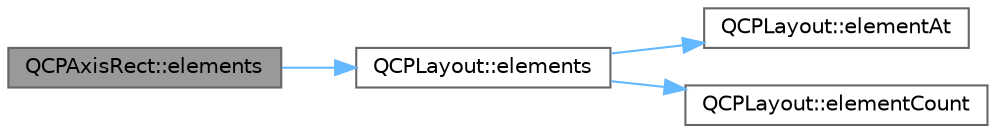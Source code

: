 digraph "QCPAxisRect::elements"
{
 // LATEX_PDF_SIZE
  bgcolor="transparent";
  edge [fontname=Helvetica,fontsize=10,labelfontname=Helvetica,labelfontsize=10];
  node [fontname=Helvetica,fontsize=10,shape=box,height=0.2,width=0.4];
  rankdir="LR";
  Node1 [label="QCPAxisRect::elements",height=0.2,width=0.4,color="gray40", fillcolor="grey60", style="filled", fontcolor="black",tooltip=" "];
  Node1 -> Node2 [color="steelblue1",style="solid"];
  Node2 [label="QCPLayout::elements",height=0.2,width=0.4,color="grey40", fillcolor="white", style="filled",URL="$class_q_c_p_layout.html#aca129722c019f91d3367046f80abfa77",tooltip=" "];
  Node2 -> Node3 [color="steelblue1",style="solid"];
  Node3 [label="QCPLayout::elementAt",height=0.2,width=0.4,color="grey40", fillcolor="white", style="filled",URL="$class_q_c_p_layout.html#afa73ca7d859f8a3ee5c73c9b353d2a56",tooltip=" "];
  Node2 -> Node4 [color="steelblue1",style="solid"];
  Node4 [label="QCPLayout::elementCount",height=0.2,width=0.4,color="grey40", fillcolor="white", style="filled",URL="$class_q_c_p_layout.html#a39d3e9ef5d9b82ab1885ba1cb9597e56",tooltip=" "];
}
